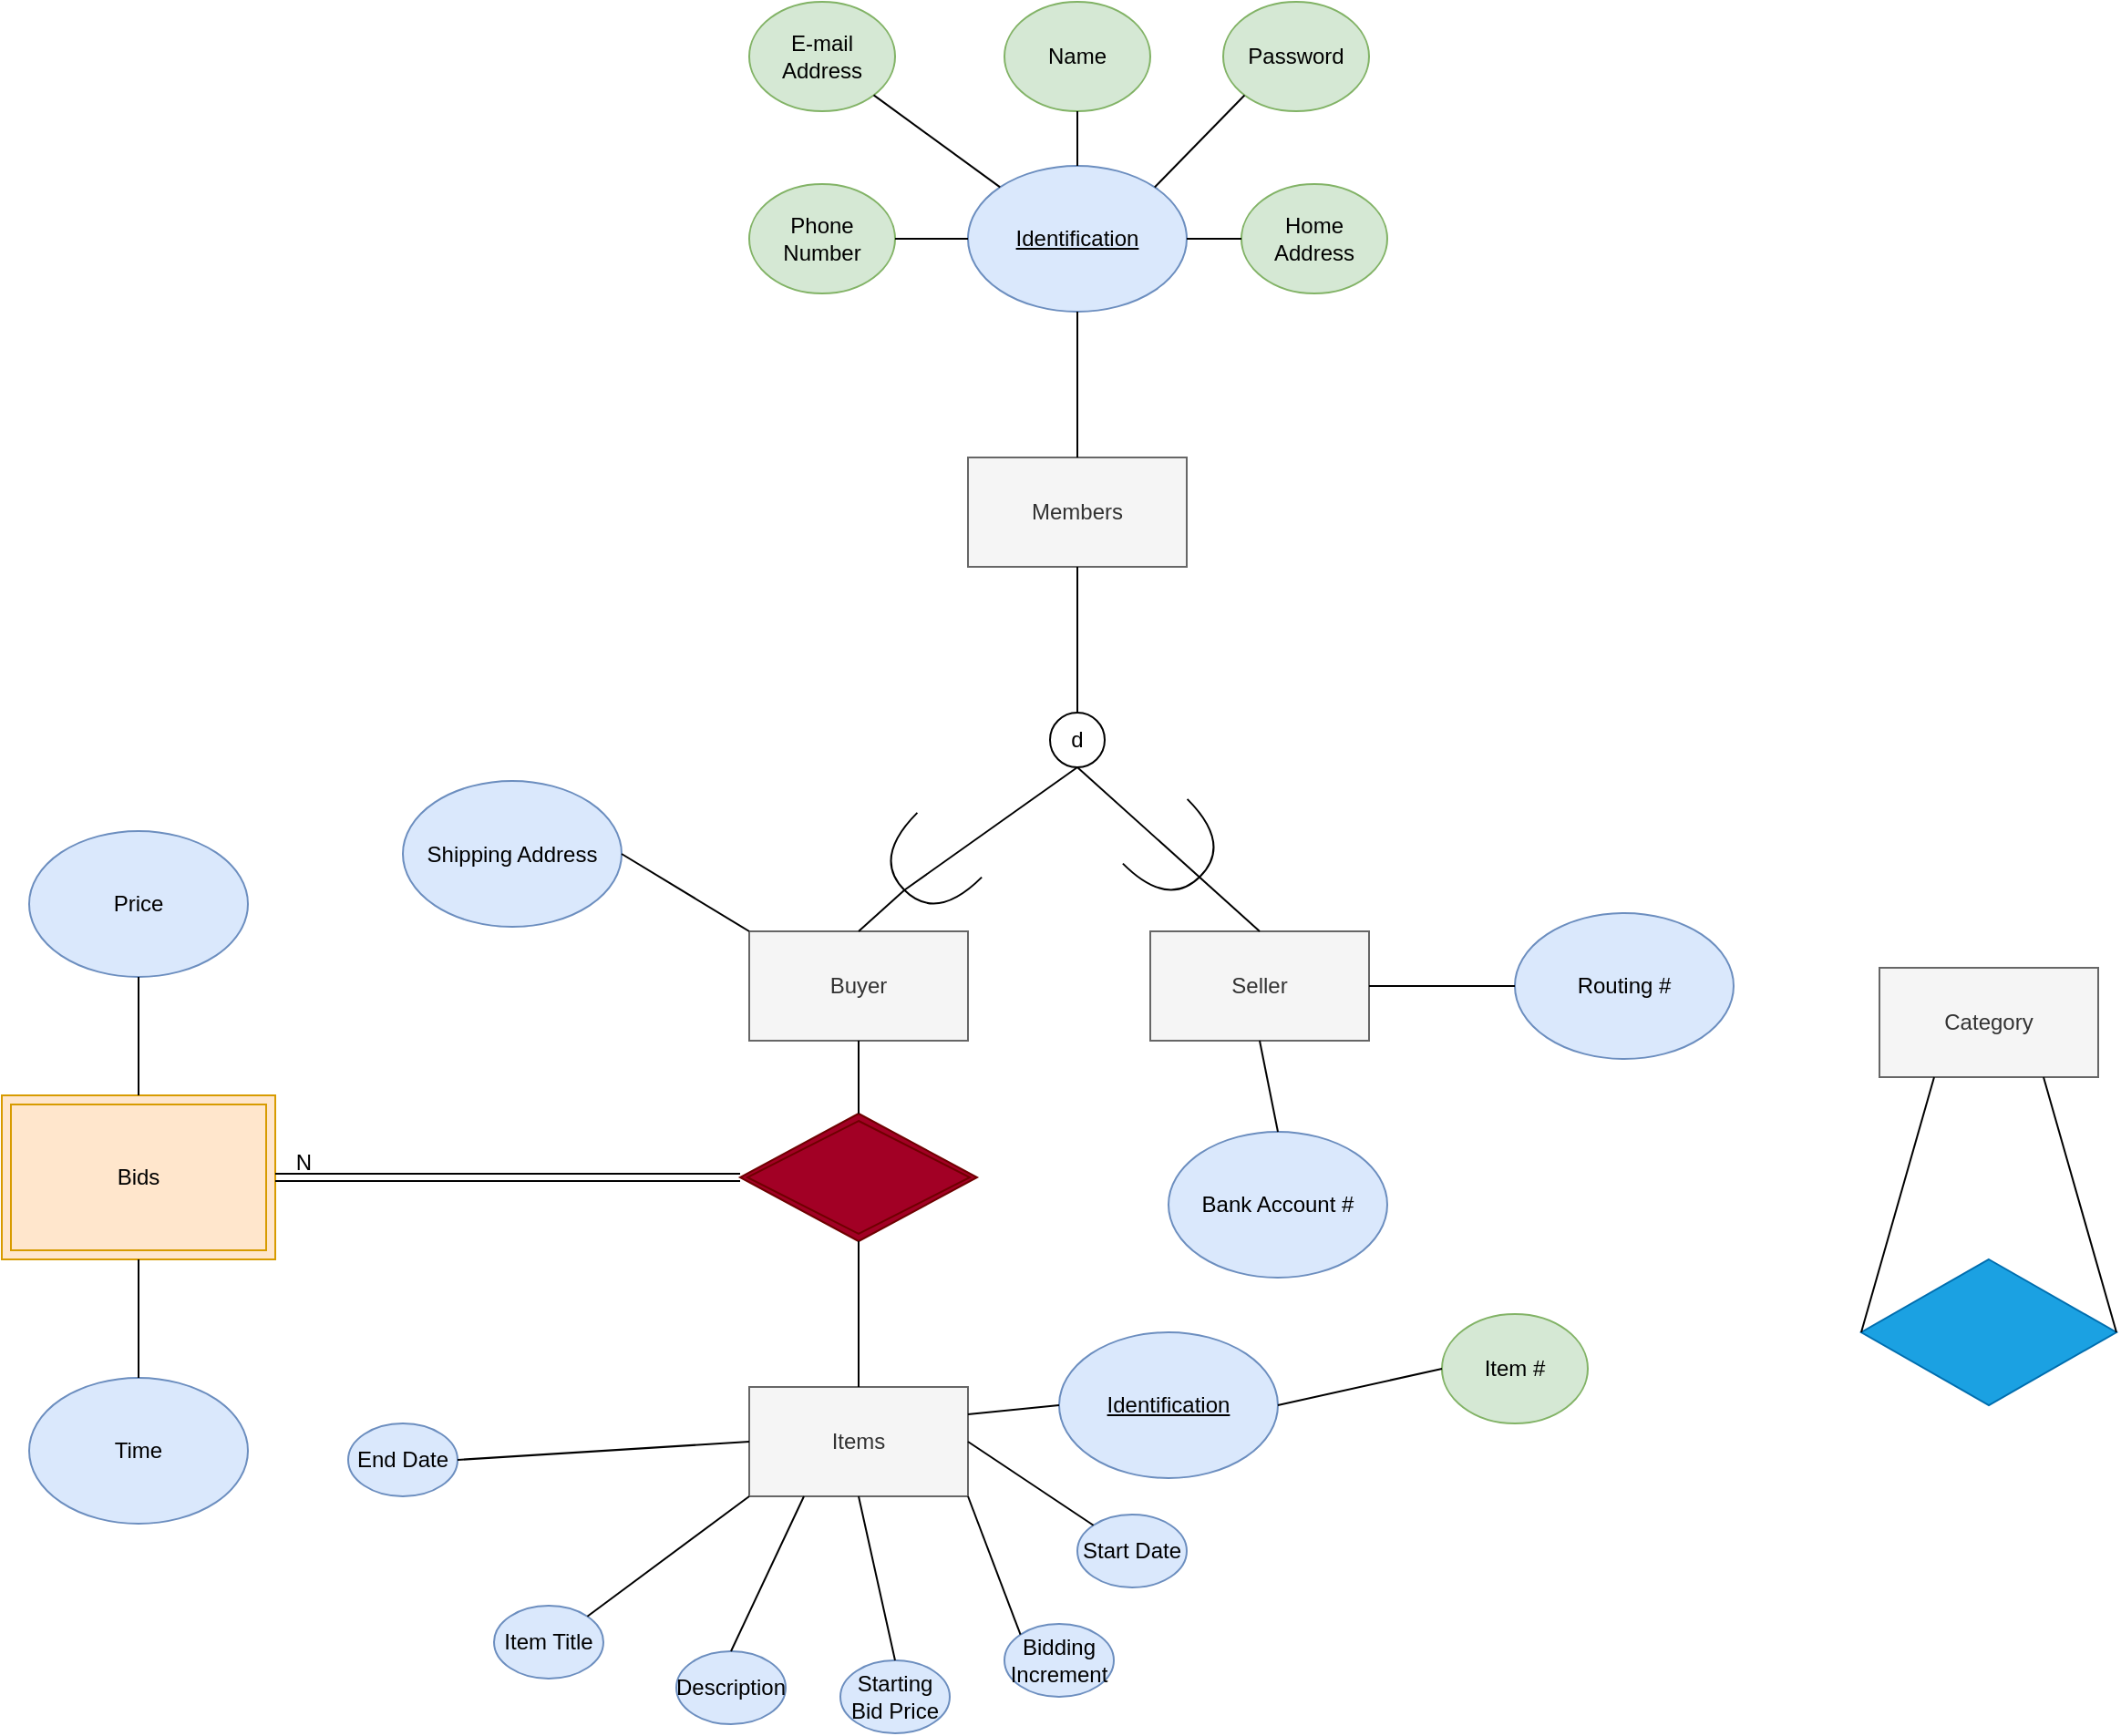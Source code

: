 <mxfile version="16.4.5" type="github">
  <diagram id="vh4LzMmaLrvV3J_B-Y8Z" name="Page-1">
    <mxGraphModel dx="2846" dy="1096" grid="1" gridSize="10" guides="1" tooltips="1" connect="1" arrows="1" fold="1" page="1" pageScale="1" pageWidth="850" pageHeight="1100" math="0" shadow="0">
      <root>
        <mxCell id="0" />
        <mxCell id="1" parent="0" />
        <mxCell id="g_Fo491Jodc6aMjxL6Fi-1" value="Members" style="rounded=0;whiteSpace=wrap;html=1;fillColor=#f5f5f5;fontColor=#333333;strokeColor=#666666;" vertex="1" parent="1">
          <mxGeometry x="180" y="280" width="120" height="60" as="geometry" />
        </mxCell>
        <mxCell id="g_Fo491Jodc6aMjxL6Fi-2" value="&lt;u&gt;Identification&lt;/u&gt;" style="ellipse;whiteSpace=wrap;html=1;fillColor=#dae8fc;strokeColor=#6c8ebf;" vertex="1" parent="1">
          <mxGeometry x="180" y="120" width="120" height="80" as="geometry" />
        </mxCell>
        <mxCell id="g_Fo491Jodc6aMjxL6Fi-4" value="Name" style="ellipse;whiteSpace=wrap;html=1;fillColor=#d5e8d4;strokeColor=#82b366;" vertex="1" parent="1">
          <mxGeometry x="200" y="30" width="80" height="60" as="geometry" />
        </mxCell>
        <mxCell id="g_Fo491Jodc6aMjxL6Fi-7" value="E-mail Address" style="ellipse;whiteSpace=wrap;html=1;fillColor=#d5e8d4;strokeColor=#82b366;" vertex="1" parent="1">
          <mxGeometry x="60" y="30" width="80" height="60" as="geometry" />
        </mxCell>
        <mxCell id="g_Fo491Jodc6aMjxL6Fi-8" value="Password" style="ellipse;whiteSpace=wrap;html=1;fillColor=#d5e8d4;strokeColor=#82b366;" vertex="1" parent="1">
          <mxGeometry x="320" y="30" width="80" height="60" as="geometry" />
        </mxCell>
        <mxCell id="g_Fo491Jodc6aMjxL6Fi-9" value="Home Address" style="ellipse;whiteSpace=wrap;html=1;fillColor=#d5e8d4;strokeColor=#82b366;" vertex="1" parent="1">
          <mxGeometry x="330" y="130" width="80" height="60" as="geometry" />
        </mxCell>
        <mxCell id="g_Fo491Jodc6aMjxL6Fi-10" value="Phone Number" style="ellipse;whiteSpace=wrap;html=1;fillColor=#d5e8d4;strokeColor=#82b366;" vertex="1" parent="1">
          <mxGeometry x="60" y="130" width="80" height="60" as="geometry" />
        </mxCell>
        <mxCell id="g_Fo491Jodc6aMjxL6Fi-11" value="" style="endArrow=none;html=1;rounded=0;exitX=1;exitY=0.5;exitDx=0;exitDy=0;entryX=0;entryY=0.5;entryDx=0;entryDy=0;" edge="1" parent="1" source="g_Fo491Jodc6aMjxL6Fi-10" target="g_Fo491Jodc6aMjxL6Fi-2">
          <mxGeometry width="50" height="50" relative="1" as="geometry">
            <mxPoint x="400" y="250" as="sourcePoint" />
            <mxPoint x="450" y="200" as="targetPoint" />
          </mxGeometry>
        </mxCell>
        <mxCell id="g_Fo491Jodc6aMjxL6Fi-12" value="" style="endArrow=none;html=1;rounded=0;exitX=1;exitY=1;exitDx=0;exitDy=0;entryX=0;entryY=0;entryDx=0;entryDy=0;" edge="1" parent="1" source="g_Fo491Jodc6aMjxL6Fi-7" target="g_Fo491Jodc6aMjxL6Fi-2">
          <mxGeometry width="50" height="50" relative="1" as="geometry">
            <mxPoint x="400" y="250" as="sourcePoint" />
            <mxPoint x="450" y="200" as="targetPoint" />
          </mxGeometry>
        </mxCell>
        <mxCell id="g_Fo491Jodc6aMjxL6Fi-13" value="" style="endArrow=none;html=1;rounded=0;exitX=0.5;exitY=1;exitDx=0;exitDy=0;entryX=0.5;entryY=0;entryDx=0;entryDy=0;" edge="1" parent="1" source="g_Fo491Jodc6aMjxL6Fi-4" target="g_Fo491Jodc6aMjxL6Fi-2">
          <mxGeometry width="50" height="50" relative="1" as="geometry">
            <mxPoint x="400" y="250" as="sourcePoint" />
            <mxPoint x="450" y="200" as="targetPoint" />
          </mxGeometry>
        </mxCell>
        <mxCell id="g_Fo491Jodc6aMjxL6Fi-14" value="" style="endArrow=none;html=1;rounded=0;exitX=0;exitY=1;exitDx=0;exitDy=0;entryX=1;entryY=0;entryDx=0;entryDy=0;" edge="1" parent="1" source="g_Fo491Jodc6aMjxL6Fi-8" target="g_Fo491Jodc6aMjxL6Fi-2">
          <mxGeometry width="50" height="50" relative="1" as="geometry">
            <mxPoint x="400" y="250" as="sourcePoint" />
            <mxPoint x="450" y="200" as="targetPoint" />
          </mxGeometry>
        </mxCell>
        <mxCell id="g_Fo491Jodc6aMjxL6Fi-15" value="" style="endArrow=none;html=1;rounded=0;exitX=1;exitY=0.5;exitDx=0;exitDy=0;entryX=0;entryY=0.5;entryDx=0;entryDy=0;" edge="1" parent="1" source="g_Fo491Jodc6aMjxL6Fi-2" target="g_Fo491Jodc6aMjxL6Fi-9">
          <mxGeometry width="50" height="50" relative="1" as="geometry">
            <mxPoint x="400" y="250" as="sourcePoint" />
            <mxPoint x="450" y="200" as="targetPoint" />
          </mxGeometry>
        </mxCell>
        <mxCell id="g_Fo491Jodc6aMjxL6Fi-16" value="d" style="ellipse;whiteSpace=wrap;html=1;aspect=fixed;" vertex="1" parent="1">
          <mxGeometry x="225" y="420" width="30" height="30" as="geometry" />
        </mxCell>
        <mxCell id="g_Fo491Jodc6aMjxL6Fi-17" value="" style="endArrow=none;html=1;rounded=0;exitX=0.5;exitY=1;exitDx=0;exitDy=0;entryX=0.5;entryY=0;entryDx=0;entryDy=0;" edge="1" parent="1" source="g_Fo491Jodc6aMjxL6Fi-1" target="g_Fo491Jodc6aMjxL6Fi-16">
          <mxGeometry width="50" height="50" relative="1" as="geometry">
            <mxPoint x="400" y="380" as="sourcePoint" />
            <mxPoint x="450" y="330" as="targetPoint" />
          </mxGeometry>
        </mxCell>
        <mxCell id="g_Fo491Jodc6aMjxL6Fi-19" value="Buyer" style="rounded=0;whiteSpace=wrap;html=1;fillColor=#f5f5f5;fontColor=#333333;strokeColor=#666666;" vertex="1" parent="1">
          <mxGeometry x="60" y="540" width="120" height="60" as="geometry" />
        </mxCell>
        <mxCell id="g_Fo491Jodc6aMjxL6Fi-20" value="" style="endArrow=none;html=1;rounded=0;exitX=1;exitY=0.5;exitDx=0;exitDy=0;entryX=0.5;entryY=0;entryDx=0;entryDy=0;startArrow=none;exitPerimeter=0;" edge="1" parent="1" source="g_Fo491Jodc6aMjxL6Fi-18" target="g_Fo491Jodc6aMjxL6Fi-19">
          <mxGeometry width="50" height="50" relative="1" as="geometry">
            <mxPoint x="400" y="570" as="sourcePoint" />
            <mxPoint x="450" y="520" as="targetPoint" />
          </mxGeometry>
        </mxCell>
        <mxCell id="g_Fo491Jodc6aMjxL6Fi-18" value="" style="shape=requiredInterface;html=1;verticalLabelPosition=bottom;sketch=0;rotation=135;" vertex="1" parent="1">
          <mxGeometry x="140" y="480" width="35" height="50" as="geometry" />
        </mxCell>
        <mxCell id="g_Fo491Jodc6aMjxL6Fi-22" value="" style="endArrow=none;html=1;rounded=0;exitX=0.5;exitY=1;exitDx=0;exitDy=0;entryX=1;entryY=0.5;entryDx=0;entryDy=0;entryPerimeter=0;" edge="1" parent="1" source="g_Fo491Jodc6aMjxL6Fi-16" target="g_Fo491Jodc6aMjxL6Fi-18">
          <mxGeometry width="50" height="50" relative="1" as="geometry">
            <mxPoint x="240" y="450" as="sourcePoint" />
            <mxPoint x="107.5" y="640" as="targetPoint" />
          </mxGeometry>
        </mxCell>
        <mxCell id="g_Fo491Jodc6aMjxL6Fi-23" value="Seller" style="rounded=0;whiteSpace=wrap;html=1;fillColor=#f5f5f5;fontColor=#333333;strokeColor=#666666;" vertex="1" parent="1">
          <mxGeometry x="280" y="540" width="120" height="60" as="geometry" />
        </mxCell>
        <mxCell id="g_Fo491Jodc6aMjxL6Fi-24" value="" style="endArrow=none;html=1;rounded=0;exitX=0.5;exitY=1;exitDx=0;exitDy=0;entryX=0.5;entryY=0;entryDx=0;entryDy=0;" edge="1" parent="1" source="g_Fo491Jodc6aMjxL6Fi-16" target="g_Fo491Jodc6aMjxL6Fi-23">
          <mxGeometry width="50" height="50" relative="1" as="geometry">
            <mxPoint x="400" y="570" as="sourcePoint" />
            <mxPoint x="450" y="520" as="targetPoint" />
          </mxGeometry>
        </mxCell>
        <mxCell id="g_Fo491Jodc6aMjxL6Fi-26" value="" style="shape=requiredInterface;html=1;verticalLabelPosition=bottom;sketch=0;rotation=135;direction=north;" vertex="1" parent="1">
          <mxGeometry x="270" y="480" width="50" height="35" as="geometry" />
        </mxCell>
        <mxCell id="g_Fo491Jodc6aMjxL6Fi-27" value="" style="endArrow=none;html=1;rounded=0;exitX=0.5;exitY=0;exitDx=0;exitDy=0;entryX=0.5;entryY=1;entryDx=0;entryDy=0;" edge="1" parent="1" source="g_Fo491Jodc6aMjxL6Fi-1" target="g_Fo491Jodc6aMjxL6Fi-2">
          <mxGeometry width="50" height="50" relative="1" as="geometry">
            <mxPoint x="400" y="300" as="sourcePoint" />
            <mxPoint x="450" y="250" as="targetPoint" />
          </mxGeometry>
        </mxCell>
        <mxCell id="g_Fo491Jodc6aMjxL6Fi-28" value="Shipping Address" style="ellipse;whiteSpace=wrap;html=1;fillColor=#dae8fc;strokeColor=#6c8ebf;" vertex="1" parent="1">
          <mxGeometry x="-130" y="457.5" width="120" height="80" as="geometry" />
        </mxCell>
        <mxCell id="g_Fo491Jodc6aMjxL6Fi-29" value="Bank Account #" style="ellipse;whiteSpace=wrap;html=1;fillColor=#dae8fc;strokeColor=#6c8ebf;" vertex="1" parent="1">
          <mxGeometry x="290" y="650" width="120" height="80" as="geometry" />
        </mxCell>
        <mxCell id="g_Fo491Jodc6aMjxL6Fi-30" value="Routing #" style="ellipse;whiteSpace=wrap;html=1;fillColor=#dae8fc;strokeColor=#6c8ebf;" vertex="1" parent="1">
          <mxGeometry x="480" y="530" width="120" height="80" as="geometry" />
        </mxCell>
        <mxCell id="g_Fo491Jodc6aMjxL6Fi-31" value="" style="endArrow=none;html=1;rounded=0;exitX=0;exitY=0;exitDx=0;exitDy=0;entryX=1;entryY=0.5;entryDx=0;entryDy=0;" edge="1" parent="1" source="g_Fo491Jodc6aMjxL6Fi-19" target="g_Fo491Jodc6aMjxL6Fi-28">
          <mxGeometry width="50" height="50" relative="1" as="geometry">
            <mxPoint x="400" y="600" as="sourcePoint" />
            <mxPoint x="450" y="550" as="targetPoint" />
          </mxGeometry>
        </mxCell>
        <mxCell id="g_Fo491Jodc6aMjxL6Fi-32" value="" style="endArrow=none;html=1;rounded=0;exitX=0.5;exitY=1;exitDx=0;exitDy=0;entryX=0.5;entryY=0;entryDx=0;entryDy=0;" edge="1" parent="1" source="g_Fo491Jodc6aMjxL6Fi-23" target="g_Fo491Jodc6aMjxL6Fi-29">
          <mxGeometry width="50" height="50" relative="1" as="geometry">
            <mxPoint x="400" y="600" as="sourcePoint" />
            <mxPoint x="450" y="550" as="targetPoint" />
          </mxGeometry>
        </mxCell>
        <mxCell id="g_Fo491Jodc6aMjxL6Fi-33" value="" style="endArrow=none;html=1;rounded=0;exitX=1;exitY=0.5;exitDx=0;exitDy=0;entryX=0;entryY=0.5;entryDx=0;entryDy=0;" edge="1" parent="1" source="g_Fo491Jodc6aMjxL6Fi-23" target="g_Fo491Jodc6aMjxL6Fi-30">
          <mxGeometry width="50" height="50" relative="1" as="geometry">
            <mxPoint x="400" y="600" as="sourcePoint" />
            <mxPoint x="450" y="550" as="targetPoint" />
          </mxGeometry>
        </mxCell>
        <mxCell id="g_Fo491Jodc6aMjxL6Fi-34" value="Items" style="rounded=0;whiteSpace=wrap;html=1;fillColor=#f5f5f5;fontColor=#333333;strokeColor=#666666;" vertex="1" parent="1">
          <mxGeometry x="60" y="790" width="120" height="60" as="geometry" />
        </mxCell>
        <mxCell id="g_Fo491Jodc6aMjxL6Fi-37" value="&lt;u&gt;Identification&lt;/u&gt;" style="ellipse;whiteSpace=wrap;html=1;fillColor=#dae8fc;strokeColor=#6c8ebf;" vertex="1" parent="1">
          <mxGeometry x="230" y="760" width="120" height="80" as="geometry" />
        </mxCell>
        <mxCell id="g_Fo491Jodc6aMjxL6Fi-41" value="Item #" style="ellipse;whiteSpace=wrap;html=1;fillColor=#d5e8d4;strokeColor=#82b366;" vertex="1" parent="1">
          <mxGeometry x="440" y="750" width="80" height="60" as="geometry" />
        </mxCell>
        <mxCell id="g_Fo491Jodc6aMjxL6Fi-42" value="Item Title" style="ellipse;whiteSpace=wrap;html=1;fillColor=#dae8fc;strokeColor=#6c8ebf;" vertex="1" parent="1">
          <mxGeometry x="-80" y="910" width="60" height="40" as="geometry" />
        </mxCell>
        <mxCell id="g_Fo491Jodc6aMjxL6Fi-43" value="Description" style="ellipse;whiteSpace=wrap;html=1;fillColor=#dae8fc;strokeColor=#6c8ebf;" vertex="1" parent="1">
          <mxGeometry x="20" y="935" width="60" height="40" as="geometry" />
        </mxCell>
        <mxCell id="g_Fo491Jodc6aMjxL6Fi-44" value="Starting Bid Price" style="ellipse;whiteSpace=wrap;html=1;fillColor=#dae8fc;strokeColor=#6c8ebf;" vertex="1" parent="1">
          <mxGeometry x="110" y="940" width="60" height="40" as="geometry" />
        </mxCell>
        <mxCell id="g_Fo491Jodc6aMjxL6Fi-45" value="Bidding Increment" style="ellipse;whiteSpace=wrap;html=1;fillColor=#dae8fc;strokeColor=#6c8ebf;" vertex="1" parent="1">
          <mxGeometry x="200" y="920" width="60" height="40" as="geometry" />
        </mxCell>
        <mxCell id="g_Fo491Jodc6aMjxL6Fi-46" value="Start Date" style="ellipse;whiteSpace=wrap;html=1;fillColor=#dae8fc;strokeColor=#6c8ebf;" vertex="1" parent="1">
          <mxGeometry x="240" y="860" width="60" height="40" as="geometry" />
        </mxCell>
        <mxCell id="g_Fo491Jodc6aMjxL6Fi-47" value="End Date" style="ellipse;whiteSpace=wrap;html=1;fillColor=#dae8fc;strokeColor=#6c8ebf;" vertex="1" parent="1">
          <mxGeometry x="-160" y="810" width="60" height="40" as="geometry" />
        </mxCell>
        <mxCell id="g_Fo491Jodc6aMjxL6Fi-48" value="" style="endArrow=none;html=1;rounded=0;exitX=1;exitY=0.25;exitDx=0;exitDy=0;entryX=0;entryY=0.5;entryDx=0;entryDy=0;" edge="1" parent="1" source="g_Fo491Jodc6aMjxL6Fi-34" target="g_Fo491Jodc6aMjxL6Fi-37">
          <mxGeometry width="50" height="50" relative="1" as="geometry">
            <mxPoint x="-50" y="690" as="sourcePoint" />
            <mxPoint y="640" as="targetPoint" />
          </mxGeometry>
        </mxCell>
        <mxCell id="g_Fo491Jodc6aMjxL6Fi-49" value="" style="endArrow=none;html=1;rounded=0;exitX=1;exitY=0.5;exitDx=0;exitDy=0;entryX=0;entryY=0.5;entryDx=0;entryDy=0;" edge="1" parent="1" source="g_Fo491Jodc6aMjxL6Fi-37" target="g_Fo491Jodc6aMjxL6Fi-41">
          <mxGeometry width="50" height="50" relative="1" as="geometry">
            <mxPoint x="-50" y="690" as="sourcePoint" />
            <mxPoint y="640" as="targetPoint" />
          </mxGeometry>
        </mxCell>
        <mxCell id="g_Fo491Jodc6aMjxL6Fi-50" value="" style="endArrow=none;html=1;rounded=0;exitX=1;exitY=0.5;exitDx=0;exitDy=0;entryX=0;entryY=0.5;entryDx=0;entryDy=0;" edge="1" parent="1" source="g_Fo491Jodc6aMjxL6Fi-47" target="g_Fo491Jodc6aMjxL6Fi-34">
          <mxGeometry width="50" height="50" relative="1" as="geometry">
            <mxPoint x="-50" y="850" as="sourcePoint" />
            <mxPoint y="800" as="targetPoint" />
          </mxGeometry>
        </mxCell>
        <mxCell id="g_Fo491Jodc6aMjxL6Fi-51" value="" style="endArrow=none;html=1;rounded=0;exitX=1;exitY=0;exitDx=0;exitDy=0;entryX=0;entryY=1;entryDx=0;entryDy=0;" edge="1" parent="1" source="g_Fo491Jodc6aMjxL6Fi-42" target="g_Fo491Jodc6aMjxL6Fi-34">
          <mxGeometry width="50" height="50" relative="1" as="geometry">
            <mxPoint x="-50" y="850" as="sourcePoint" />
            <mxPoint y="800" as="targetPoint" />
          </mxGeometry>
        </mxCell>
        <mxCell id="g_Fo491Jodc6aMjxL6Fi-52" value="" style="endArrow=none;html=1;rounded=0;exitX=0.5;exitY=0;exitDx=0;exitDy=0;entryX=0.25;entryY=1;entryDx=0;entryDy=0;" edge="1" parent="1" source="g_Fo491Jodc6aMjxL6Fi-43" target="g_Fo491Jodc6aMjxL6Fi-34">
          <mxGeometry width="50" height="50" relative="1" as="geometry">
            <mxPoint x="-50" y="850" as="sourcePoint" />
            <mxPoint y="800" as="targetPoint" />
          </mxGeometry>
        </mxCell>
        <mxCell id="g_Fo491Jodc6aMjxL6Fi-53" value="" style="endArrow=none;html=1;rounded=0;exitX=0.5;exitY=0;exitDx=0;exitDy=0;entryX=0.5;entryY=1;entryDx=0;entryDy=0;" edge="1" parent="1" source="g_Fo491Jodc6aMjxL6Fi-44" target="g_Fo491Jodc6aMjxL6Fi-34">
          <mxGeometry width="50" height="50" relative="1" as="geometry">
            <mxPoint x="-50" y="850" as="sourcePoint" />
            <mxPoint y="800" as="targetPoint" />
          </mxGeometry>
        </mxCell>
        <mxCell id="g_Fo491Jodc6aMjxL6Fi-57" value="" style="endArrow=none;html=1;rounded=0;exitX=0;exitY=0;exitDx=0;exitDy=0;entryX=1;entryY=1;entryDx=0;entryDy=0;" edge="1" parent="1" source="g_Fo491Jodc6aMjxL6Fi-45" target="g_Fo491Jodc6aMjxL6Fi-34">
          <mxGeometry width="50" height="50" relative="1" as="geometry">
            <mxPoint x="-50" y="850" as="sourcePoint" />
            <mxPoint y="800" as="targetPoint" />
          </mxGeometry>
        </mxCell>
        <mxCell id="g_Fo491Jodc6aMjxL6Fi-59" value="" style="endArrow=none;html=1;rounded=0;entryX=0;entryY=0;entryDx=0;entryDy=0;exitX=1;exitY=0.5;exitDx=0;exitDy=0;" edge="1" parent="1" source="g_Fo491Jodc6aMjxL6Fi-34" target="g_Fo491Jodc6aMjxL6Fi-46">
          <mxGeometry width="50" height="50" relative="1" as="geometry">
            <mxPoint x="-50" y="850" as="sourcePoint" />
            <mxPoint y="800" as="targetPoint" />
          </mxGeometry>
        </mxCell>
        <mxCell id="g_Fo491Jodc6aMjxL6Fi-60" value="Category" style="rounded=0;whiteSpace=wrap;html=1;fillColor=#f5f5f5;fontColor=#333333;strokeColor=#666666;" vertex="1" parent="1">
          <mxGeometry x="680" y="560" width="120" height="60" as="geometry" />
        </mxCell>
        <mxCell id="g_Fo491Jodc6aMjxL6Fi-61" value="" style="rhombus;whiteSpace=wrap;html=1;fillColor=#1ba1e2;fontColor=#ffffff;strokeColor=#006EAF;" vertex="1" parent="1">
          <mxGeometry x="670" y="720" width="140" height="80" as="geometry" />
        </mxCell>
        <mxCell id="g_Fo491Jodc6aMjxL6Fi-62" value="" style="endArrow=none;html=1;rounded=0;exitX=0;exitY=0.5;exitDx=0;exitDy=0;entryX=0.25;entryY=1;entryDx=0;entryDy=0;" edge="1" parent="1" source="g_Fo491Jodc6aMjxL6Fi-61" target="g_Fo491Jodc6aMjxL6Fi-60">
          <mxGeometry width="50" height="50" relative="1" as="geometry">
            <mxPoint x="860" y="790" as="sourcePoint" />
            <mxPoint x="910" y="740" as="targetPoint" />
          </mxGeometry>
        </mxCell>
        <mxCell id="g_Fo491Jodc6aMjxL6Fi-63" value="" style="endArrow=none;html=1;rounded=0;exitX=1;exitY=0.5;exitDx=0;exitDy=0;entryX=0.75;entryY=1;entryDx=0;entryDy=0;" edge="1" parent="1" source="g_Fo491Jodc6aMjxL6Fi-61" target="g_Fo491Jodc6aMjxL6Fi-60">
          <mxGeometry width="50" height="50" relative="1" as="geometry">
            <mxPoint x="860" y="790" as="sourcePoint" />
            <mxPoint x="910" y="740" as="targetPoint" />
          </mxGeometry>
        </mxCell>
        <mxCell id="g_Fo491Jodc6aMjxL6Fi-70" value="Bids" style="shape=ext;margin=3;double=1;whiteSpace=wrap;html=1;align=center;fillColor=#ffe6cc;strokeColor=#d79b00;" vertex="1" parent="1">
          <mxGeometry x="-350" y="630" width="150" height="90" as="geometry" />
        </mxCell>
        <mxCell id="g_Fo491Jodc6aMjxL6Fi-71" value="Price" style="ellipse;whiteSpace=wrap;html=1;fillColor=#dae8fc;strokeColor=#6c8ebf;" vertex="1" parent="1">
          <mxGeometry x="-335" y="485" width="120" height="80" as="geometry" />
        </mxCell>
        <mxCell id="g_Fo491Jodc6aMjxL6Fi-72" value="Time" style="ellipse;whiteSpace=wrap;html=1;fillColor=#dae8fc;strokeColor=#6c8ebf;" vertex="1" parent="1">
          <mxGeometry x="-335" y="785" width="120" height="80" as="geometry" />
        </mxCell>
        <mxCell id="g_Fo491Jodc6aMjxL6Fi-73" value="" style="endArrow=none;html=1;rounded=0;exitX=0.5;exitY=1;exitDx=0;exitDy=0;entryX=0.5;entryY=0;entryDx=0;entryDy=0;" edge="1" parent="1" source="g_Fo491Jodc6aMjxL6Fi-71" target="g_Fo491Jodc6aMjxL6Fi-70">
          <mxGeometry width="50" height="50" relative="1" as="geometry">
            <mxPoint x="-110" y="755" as="sourcePoint" />
            <mxPoint x="-60" y="705" as="targetPoint" />
          </mxGeometry>
        </mxCell>
        <mxCell id="g_Fo491Jodc6aMjxL6Fi-74" value="" style="endArrow=none;html=1;rounded=0;exitX=0.5;exitY=0;exitDx=0;exitDy=0;entryX=0.5;entryY=1;entryDx=0;entryDy=0;" edge="1" parent="1" source="g_Fo491Jodc6aMjxL6Fi-72" target="g_Fo491Jodc6aMjxL6Fi-70">
          <mxGeometry width="50" height="50" relative="1" as="geometry">
            <mxPoint x="-110" y="755" as="sourcePoint" />
            <mxPoint x="-60" y="705" as="targetPoint" />
          </mxGeometry>
        </mxCell>
        <mxCell id="g_Fo491Jodc6aMjxL6Fi-75" value="" style="shape=rhombus;double=1;perimeter=rhombusPerimeter;whiteSpace=wrap;html=1;align=center;fillColor=#a20025;fontColor=#ffffff;strokeColor=#6F0000;" vertex="1" parent="1">
          <mxGeometry x="55" y="640" width="130" height="70" as="geometry" />
        </mxCell>
        <mxCell id="g_Fo491Jodc6aMjxL6Fi-76" value="" style="shape=link;html=1;rounded=0;exitX=0;exitY=0.5;exitDx=0;exitDy=0;entryX=1;entryY=0.5;entryDx=0;entryDy=0;" edge="1" parent="1" source="g_Fo491Jodc6aMjxL6Fi-75" target="g_Fo491Jodc6aMjxL6Fi-70">
          <mxGeometry relative="1" as="geometry">
            <mxPoint x="20" y="670" as="sourcePoint" />
            <mxPoint x="180" y="670" as="targetPoint" />
          </mxGeometry>
        </mxCell>
        <mxCell id="g_Fo491Jodc6aMjxL6Fi-77" value="N" style="resizable=0;html=1;align=right;verticalAlign=bottom;" connectable="0" vertex="1" parent="g_Fo491Jodc6aMjxL6Fi-76">
          <mxGeometry x="1" relative="1" as="geometry">
            <mxPoint x="20" as="offset" />
          </mxGeometry>
        </mxCell>
        <mxCell id="g_Fo491Jodc6aMjxL6Fi-78" value="" style="endArrow=none;html=1;rounded=0;entryX=0.5;entryY=1;entryDx=0;entryDy=0;exitX=0.5;exitY=0;exitDx=0;exitDy=0;" edge="1" parent="1" source="g_Fo491Jodc6aMjxL6Fi-75" target="g_Fo491Jodc6aMjxL6Fi-19">
          <mxGeometry width="50" height="50" relative="1" as="geometry">
            <mxPoint x="60" y="690" as="sourcePoint" />
            <mxPoint x="110" y="640" as="targetPoint" />
          </mxGeometry>
        </mxCell>
        <mxCell id="g_Fo491Jodc6aMjxL6Fi-79" value="" style="endArrow=none;html=1;rounded=0;exitX=0.5;exitY=0;exitDx=0;exitDy=0;entryX=0.5;entryY=1;entryDx=0;entryDy=0;" edge="1" parent="1" source="g_Fo491Jodc6aMjxL6Fi-34" target="g_Fo491Jodc6aMjxL6Fi-75">
          <mxGeometry width="50" height="50" relative="1" as="geometry">
            <mxPoint x="110" y="750" as="sourcePoint" />
            <mxPoint x="160" y="700" as="targetPoint" />
          </mxGeometry>
        </mxCell>
      </root>
    </mxGraphModel>
  </diagram>
</mxfile>
